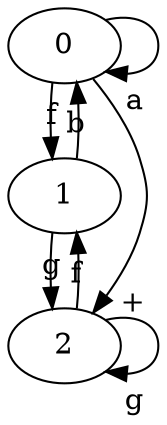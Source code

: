 digraph test_graph{

0 [label="0"]
1 [label="1"]
2 [label="2"];
0 -> 0 [headlabel="a" labeldistance=2.0 labelangle=-40 ] 
1 -> 0 [headlabel="f" labeldistance=2.0 labelangle=-40 ] 
0 -> 1 [headlabel="b" labeldistance=2.0 labelangle=-40 ] 
2 -> 1 [headlabel="g" labeldistance=2.0 labelangle=-40 ] 
0 -> 2 [headlabel="+" labeldistance=2.0 labelangle=-40 ] 
1 -> 2 [headlabel="f" labeldistance=2.0 labelangle=-40 ] 
2 -> 2 [headlabel="g" labeldistance=2.0 labelangle=-40 ] }